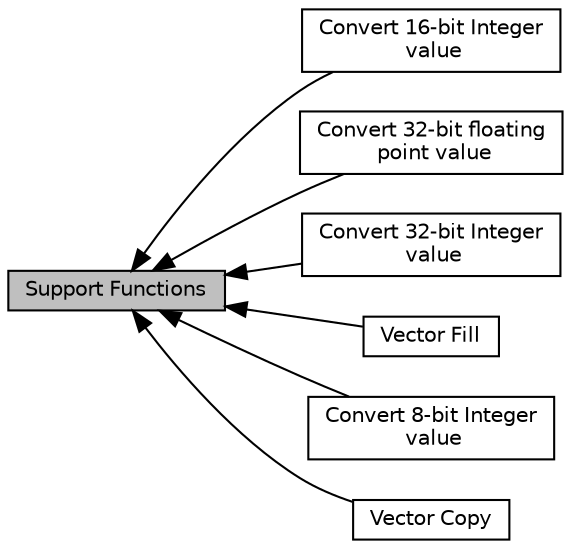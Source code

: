 digraph "Support Functions"
{
  edge [fontname="Helvetica",fontsize="10",labelfontname="Helvetica",labelfontsize="10"];
  node [fontname="Helvetica",fontsize="10",shape=record];
  rankdir=LR;
  Node4 [label="Convert 16-bit Integer\l value",height=0.2,width=0.4,color="black", fillcolor="white", style="filled",URL="$group__q15__to__x.html"];
  Node3 [label="Convert 32-bit floating\l point value",height=0.2,width=0.4,color="black", fillcolor="white", style="filled",URL="$group__float__to__x.html"];
  Node0 [label="Support Functions",height=0.2,width=0.4,color="black", fillcolor="grey75", style="filled", fontcolor="black"];
  Node5 [label="Convert 32-bit Integer\l value",height=0.2,width=0.4,color="black", fillcolor="white", style="filled",URL="$group__q31__to__x.html"];
  Node2 [label="Vector Fill",height=0.2,width=0.4,color="black", fillcolor="white", style="filled",URL="$group___fill.html",tooltip="Fills the destination vector with a constant value. "];
  Node6 [label="Convert 8-bit Integer\l value",height=0.2,width=0.4,color="black", fillcolor="white", style="filled",URL="$group__q7__to__x.html"];
  Node1 [label="Vector Copy",height=0.2,width=0.4,color="black", fillcolor="white", style="filled",URL="$group__copy.html",tooltip="Copies sample by sample from source vector to destination vector. "];
  Node0->Node1 [shape=plaintext, dir="back", style="solid"];
  Node0->Node2 [shape=plaintext, dir="back", style="solid"];
  Node0->Node3 [shape=plaintext, dir="back", style="solid"];
  Node0->Node4 [shape=plaintext, dir="back", style="solid"];
  Node0->Node5 [shape=plaintext, dir="back", style="solid"];
  Node0->Node6 [shape=plaintext, dir="back", style="solid"];
}
